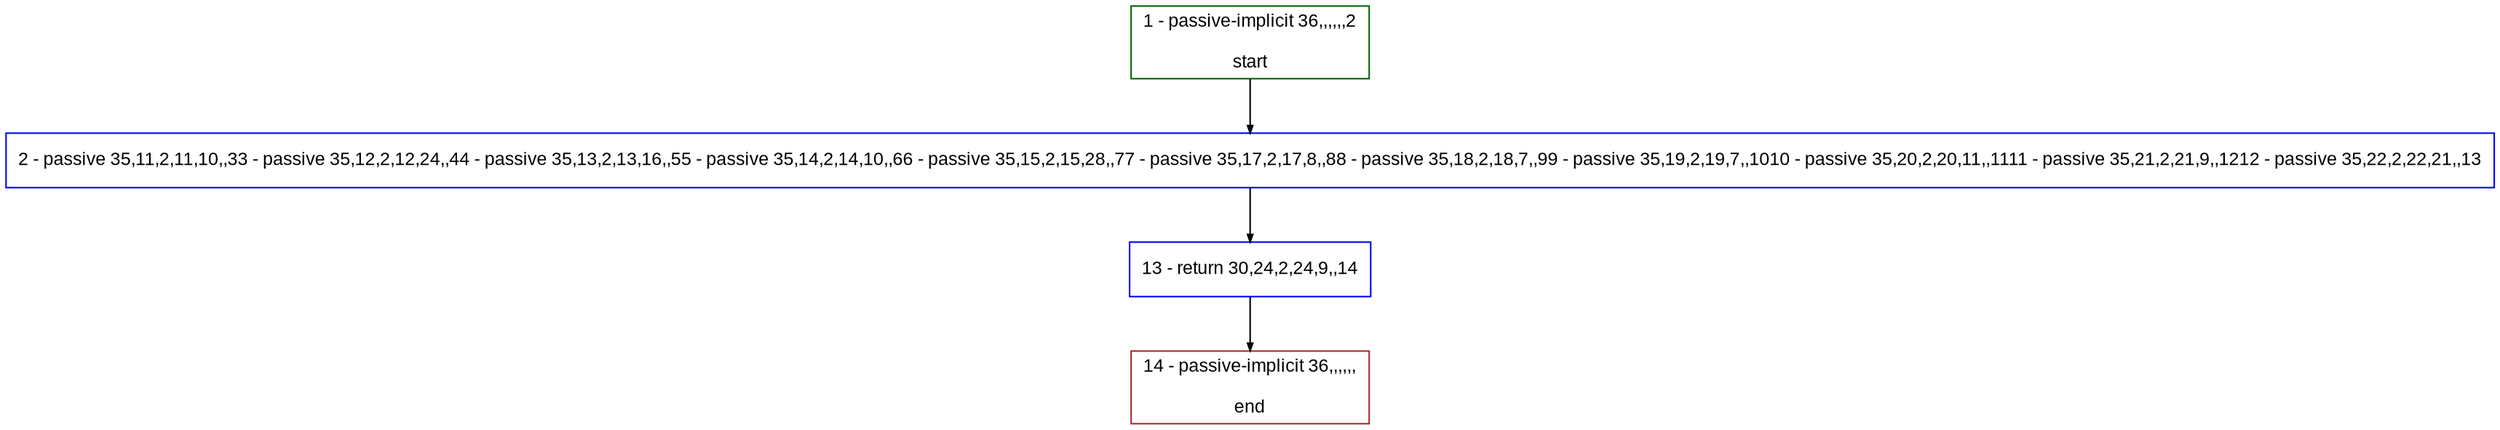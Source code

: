 digraph "" {
  graph [bgcolor="white", fillcolor="#FFFFCC", pack="true", packmode="clust", fontname="Arial", label="", fontsize="12", compound="true", style="rounded,filled"];
  node [node_initialized="no", fillcolor="white", fontname="Arial", label="", color="grey", fontsize="12", fixedsize="false", compound="true", shape="rectangle", style="filled"];
  edge [arrowtail="none", lhead="", fontcolor="black", fontname="Arial", label="", color="black", fontsize="12", arrowhead="normal", arrowsize="0.5", compound="true", ltail="", dir="forward"];
  __N1 [fillcolor="#ffffff", label="2 - passive 35,11,2,11,10,,33 - passive 35,12,2,12,24,,44 - passive 35,13,2,13,16,,55 - passive 35,14,2,14,10,,66 - passive 35,15,2,15,28,,77 - passive 35,17,2,17,8,,88 - passive 35,18,2,18,7,,99 - passive 35,19,2,19,7,,1010 - passive 35,20,2,20,11,,1111 - passive 35,21,2,21,9,,1212 - passive 35,22,2,22,21,,13", color="#0000ff", shape="box", style="filled"];
  __N2 [fillcolor="#ffffff", label="1 - passive-implicit 36,,,,,,2\n\nstart", color="#006400", shape="box", style="filled"];
  __N3 [fillcolor="#ffffff", label="13 - return 30,24,2,24,9,,14", color="#0000ff", shape="box", style="filled"];
  __N4 [fillcolor="#ffffff", label="14 - passive-implicit 36,,,,,,\n\nend", color="#a52a2a", shape="box", style="filled"];
  __N2 -> __N1 [arrowtail="none", color="#000000", label="", arrowhead="normal", dir="forward"];
  __N1 -> __N3 [arrowtail="none", color="#000000", label="", arrowhead="normal", dir="forward"];
  __N3 -> __N4 [arrowtail="none", color="#000000", label="", arrowhead="normal", dir="forward"];
}
